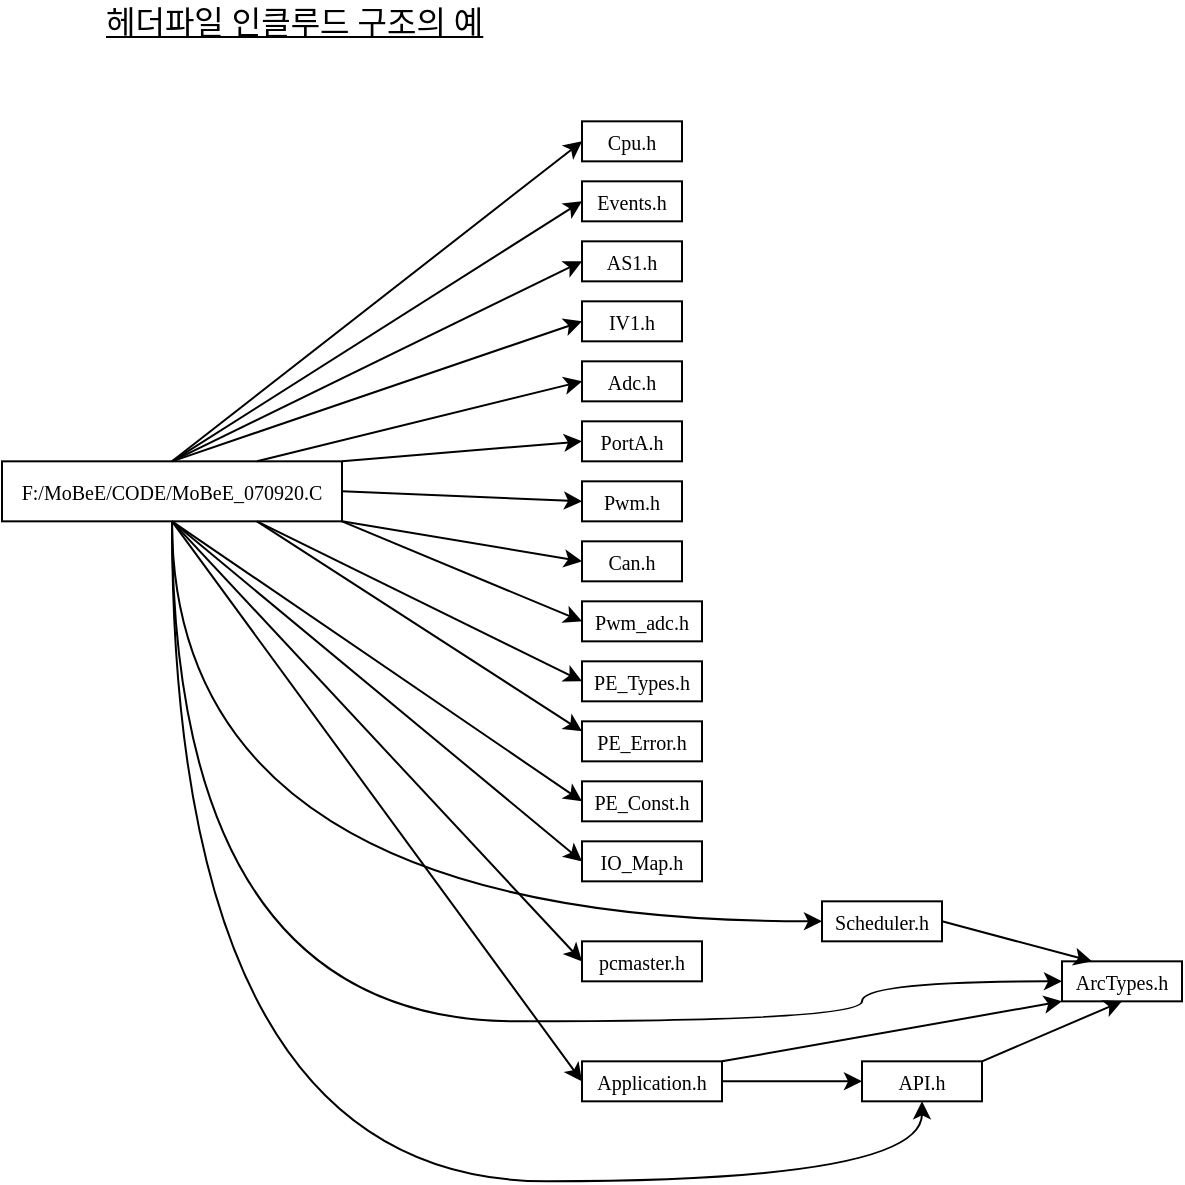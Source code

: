 <mxfile version="13.0.1" type="device" pages="3"><diagram id="Ywav3RWW6WuIOYqKPZoQ" name="MoBeE_Example"><mxGraphModel dx="1055" dy="728" grid="1" gridSize="10" guides="1" tooltips="1" connect="1" arrows="1" fold="1" page="1" pageScale="1" pageWidth="827" pageHeight="1169" math="0" shadow="0"><root><mxCell id="0"/><mxCell id="1" parent="0"/><mxCell id="eNvRLvOS6BAlhSqLJiqw-1" value="헤더파일 인클루드 구조의 예" style="text;html=1;strokeColor=none;fillColor=none;align=left;verticalAlign=middle;whiteSpace=wrap;rounded=0;fontFamily=Arial Unicode MS;fontSize=16;fontStyle=4" vertex="1" parent="1"><mxGeometry x="174" y="226.667" width="320" height="20" as="geometry"/></mxCell><mxCell id="eNvRLvOS6BAlhSqLJiqw-2" value="F:/MoBeE/CODE/MoBeE_070920.C" style="rounded=0;whiteSpace=wrap;html=1;fontFamily=Arial Unicode MS;fontSize=10;" vertex="1" parent="1"><mxGeometry x="124" y="456.667" width="170" height="30" as="geometry"/></mxCell><mxCell id="eNvRLvOS6BAlhSqLJiqw-3" value="Scheduler.h" style="rounded=0;whiteSpace=wrap;html=1;fontFamily=Arial Unicode MS;fontSize=10;" vertex="1" parent="1"><mxGeometry x="534" y="676.667" width="60" height="20" as="geometry"/></mxCell><mxCell id="eNvRLvOS6BAlhSqLJiqw-4" value="ArcTypes.h" style="rounded=0;whiteSpace=wrap;html=1;fontFamily=Arial Unicode MS;fontSize=10;" vertex="1" parent="1"><mxGeometry x="654" y="706.667" width="60" height="20" as="geometry"/></mxCell><mxCell id="eNvRLvOS6BAlhSqLJiqw-5" value="API.h" style="rounded=0;whiteSpace=wrap;html=1;fontFamily=Arial Unicode MS;fontSize=10;" vertex="1" parent="1"><mxGeometry x="554" y="756.667" width="60" height="20" as="geometry"/></mxCell><mxCell id="eNvRLvOS6BAlhSqLJiqw-6" value="" style="endArrow=classic;html=1;fontFamily=Arial Unicode MS;fontSize=10;entryX=0;entryY=0.5;entryDx=0;entryDy=0;exitX=0.5;exitY=0;exitDx=0;exitDy=0;" edge="1" parent="1" source="eNvRLvOS6BAlhSqLJiqw-2" target="eNvRLvOS6BAlhSqLJiqw-29"><mxGeometry width="50" height="50" relative="1" as="geometry"><mxPoint x="174" y="846.667" as="sourcePoint"/><mxPoint x="224" y="796.667" as="targetPoint"/></mxGeometry></mxCell><mxCell id="eNvRLvOS6BAlhSqLJiqw-7" value="" style="endArrow=classic;html=1;fontFamily=Arial Unicode MS;fontSize=10;exitX=0.5;exitY=0;exitDx=0;exitDy=0;entryX=0;entryY=0.5;entryDx=0;entryDy=0;" edge="1" parent="1" source="eNvRLvOS6BAlhSqLJiqw-2" target="eNvRLvOS6BAlhSqLJiqw-30"><mxGeometry width="50" height="50" relative="1" as="geometry"><mxPoint x="354" y="451.667" as="sourcePoint"/><mxPoint x="394" y="346.667" as="targetPoint"/></mxGeometry></mxCell><mxCell id="eNvRLvOS6BAlhSqLJiqw-8" value="" style="endArrow=classic;html=1;fontFamily=Arial Unicode MS;fontSize=10;exitX=0.5;exitY=0;exitDx=0;exitDy=0;entryX=0;entryY=0.5;entryDx=0;entryDy=0;" edge="1" parent="1" source="eNvRLvOS6BAlhSqLJiqw-2" target="eNvRLvOS6BAlhSqLJiqw-31"><mxGeometry width="50" height="50" relative="1" as="geometry"><mxPoint x="354" y="451.667" as="sourcePoint"/><mxPoint x="394" y="376.667" as="targetPoint"/></mxGeometry></mxCell><mxCell id="eNvRLvOS6BAlhSqLJiqw-9" value="" style="endArrow=classic;html=1;fontFamily=Arial Unicode MS;fontSize=10;entryX=0;entryY=0.5;entryDx=0;entryDy=0;exitX=0.5;exitY=0;exitDx=0;exitDy=0;" edge="1" parent="1" source="eNvRLvOS6BAlhSqLJiqw-2" target="eNvRLvOS6BAlhSqLJiqw-32"><mxGeometry width="50" height="50" relative="1" as="geometry"><mxPoint x="174" y="846.667" as="sourcePoint"/><mxPoint x="224" y="796.667" as="targetPoint"/></mxGeometry></mxCell><mxCell id="eNvRLvOS6BAlhSqLJiqw-10" value="" style="endArrow=classic;html=1;fontFamily=Arial Unicode MS;fontSize=10;entryX=0;entryY=0.5;entryDx=0;entryDy=0;exitX=0.75;exitY=0;exitDx=0;exitDy=0;" edge="1" parent="1" source="eNvRLvOS6BAlhSqLJiqw-2" target="eNvRLvOS6BAlhSqLJiqw-33"><mxGeometry width="50" height="50" relative="1" as="geometry"><mxPoint x="354" y="451.667" as="sourcePoint"/><mxPoint x="414" y="306.667" as="targetPoint"/></mxGeometry></mxCell><mxCell id="eNvRLvOS6BAlhSqLJiqw-11" value="" style="endArrow=classic;html=1;fontFamily=Arial Unicode MS;fontSize=10;entryX=0;entryY=0.5;entryDx=0;entryDy=0;exitX=1;exitY=0;exitDx=0;exitDy=0;" edge="1" parent="1" source="eNvRLvOS6BAlhSqLJiqw-2" target="eNvRLvOS6BAlhSqLJiqw-34"><mxGeometry width="50" height="50" relative="1" as="geometry"><mxPoint x="364" y="461.667" as="sourcePoint"/><mxPoint x="424" y="316.667" as="targetPoint"/></mxGeometry></mxCell><mxCell id="eNvRLvOS6BAlhSqLJiqw-12" value="" style="endArrow=classic;html=1;fontFamily=Arial Unicode MS;fontSize=10;entryX=0;entryY=0.5;entryDx=0;entryDy=0;exitX=1;exitY=0.5;exitDx=0;exitDy=0;" edge="1" parent="1" source="eNvRLvOS6BAlhSqLJiqw-2" target="eNvRLvOS6BAlhSqLJiqw-35"><mxGeometry width="50" height="50" relative="1" as="geometry"><mxPoint x="374" y="471.667" as="sourcePoint"/><mxPoint x="434" y="326.667" as="targetPoint"/></mxGeometry></mxCell><mxCell id="eNvRLvOS6BAlhSqLJiqw-13" value="" style="endArrow=classic;html=1;fontFamily=Arial Unicode MS;fontSize=10;entryX=0;entryY=0.5;entryDx=0;entryDy=0;exitX=1;exitY=1;exitDx=0;exitDy=0;fontStyle=1" edge="1" parent="1" source="eNvRLvOS6BAlhSqLJiqw-2" target="eNvRLvOS6BAlhSqLJiqw-36"><mxGeometry width="50" height="50" relative="1" as="geometry"><mxPoint x="384" y="481.667" as="sourcePoint"/><mxPoint x="444" y="336.667" as="targetPoint"/></mxGeometry></mxCell><mxCell id="eNvRLvOS6BAlhSqLJiqw-14" value="" style="endArrow=classic;html=1;fontFamily=Arial Unicode MS;fontSize=10;entryX=0;entryY=0.5;entryDx=0;entryDy=0;exitX=1;exitY=1;exitDx=0;exitDy=0;" edge="1" parent="1" source="eNvRLvOS6BAlhSqLJiqw-2" target="eNvRLvOS6BAlhSqLJiqw-38"><mxGeometry width="50" height="50" relative="1" as="geometry"><mxPoint x="394" y="491.667" as="sourcePoint"/><mxPoint x="454" y="346.667" as="targetPoint"/></mxGeometry></mxCell><mxCell id="eNvRLvOS6BAlhSqLJiqw-15" value="" style="endArrow=classic;html=1;fontFamily=Arial Unicode MS;fontSize=10;entryX=0;entryY=0.5;entryDx=0;entryDy=0;exitX=0.75;exitY=1;exitDx=0;exitDy=0;" edge="1" parent="1" source="eNvRLvOS6BAlhSqLJiqw-2" target="eNvRLvOS6BAlhSqLJiqw-39"><mxGeometry width="50" height="50" relative="1" as="geometry"><mxPoint x="404" y="501.667" as="sourcePoint"/><mxPoint x="464" y="356.667" as="targetPoint"/></mxGeometry></mxCell><mxCell id="eNvRLvOS6BAlhSqLJiqw-16" value="" style="endArrow=classic;html=1;fontFamily=Arial Unicode MS;fontSize=10;entryX=0;entryY=0.25;entryDx=0;entryDy=0;exitX=0.75;exitY=1;exitDx=0;exitDy=0;" edge="1" parent="1" source="eNvRLvOS6BAlhSqLJiqw-2" target="eNvRLvOS6BAlhSqLJiqw-37"><mxGeometry width="50" height="50" relative="1" as="geometry"><mxPoint x="414" y="511.667" as="sourcePoint"/><mxPoint x="474" y="366.667" as="targetPoint"/></mxGeometry></mxCell><mxCell id="eNvRLvOS6BAlhSqLJiqw-17" value="" style="endArrow=classic;html=1;fontFamily=Arial Unicode MS;fontSize=10;entryX=0;entryY=0.5;entryDx=0;entryDy=0;exitX=0.5;exitY=1;exitDx=0;exitDy=0;" edge="1" parent="1" source="eNvRLvOS6BAlhSqLJiqw-2" target="eNvRLvOS6BAlhSqLJiqw-40"><mxGeometry width="50" height="50" relative="1" as="geometry"><mxPoint x="424" y="521.667" as="sourcePoint"/><mxPoint x="484" y="376.667" as="targetPoint"/></mxGeometry></mxCell><mxCell id="eNvRLvOS6BAlhSqLJiqw-18" value="" style="endArrow=classic;html=1;fontFamily=Arial Unicode MS;fontSize=10;entryX=0;entryY=0.5;entryDx=0;entryDy=0;exitX=0.5;exitY=1;exitDx=0;exitDy=0;" edge="1" parent="1" source="eNvRLvOS6BAlhSqLJiqw-2" target="eNvRLvOS6BAlhSqLJiqw-41"><mxGeometry width="50" height="50" relative="1" as="geometry"><mxPoint x="434" y="531.667" as="sourcePoint"/><mxPoint x="494" y="386.667" as="targetPoint"/></mxGeometry></mxCell><mxCell id="eNvRLvOS6BAlhSqLJiqw-19" value="" style="endArrow=classic;html=1;fontFamily=Arial Unicode MS;fontSize=10;entryX=0;entryY=0.5;entryDx=0;entryDy=0;exitX=0.5;exitY=1;exitDx=0;exitDy=0;" edge="1" parent="1" source="eNvRLvOS6BAlhSqLJiqw-2" target="eNvRLvOS6BAlhSqLJiqw-42"><mxGeometry width="50" height="50" relative="1" as="geometry"><mxPoint x="444" y="541.667" as="sourcePoint"/><mxPoint x="504" y="396.667" as="targetPoint"/></mxGeometry></mxCell><mxCell id="eNvRLvOS6BAlhSqLJiqw-20" value="" style="endArrow=classic;html=1;fontFamily=Arial Unicode MS;fontSize=10;entryX=0;entryY=0.5;entryDx=0;entryDy=0;exitX=0.5;exitY=1;exitDx=0;exitDy=0;" edge="1" parent="1" source="eNvRLvOS6BAlhSqLJiqw-2" target="eNvRLvOS6BAlhSqLJiqw-43"><mxGeometry width="50" height="50" relative="1" as="geometry"><mxPoint x="454" y="551.667" as="sourcePoint"/><mxPoint x="514" y="406.667" as="targetPoint"/></mxGeometry></mxCell><mxCell id="eNvRLvOS6BAlhSqLJiqw-21" value="" style="endArrow=classic;html=1;fontFamily=Arial Unicode MS;fontSize=10;entryX=0;entryY=0.5;entryDx=0;entryDy=0;exitX=0.5;exitY=1;exitDx=0;exitDy=0;edgeStyle=orthogonalEdgeStyle;curved=1;" edge="1" parent="1" source="eNvRLvOS6BAlhSqLJiqw-2" target="eNvRLvOS6BAlhSqLJiqw-3"><mxGeometry width="50" height="50" relative="1" as="geometry"><mxPoint x="464" y="561.667" as="sourcePoint"/><mxPoint x="524" y="416.667" as="targetPoint"/></mxGeometry></mxCell><mxCell id="eNvRLvOS6BAlhSqLJiqw-22" value="" style="endArrow=classic;html=1;fontFamily=Arial Unicode MS;fontSize=10;entryX=0;entryY=0.5;entryDx=0;entryDy=0;exitX=1;exitY=0.5;exitDx=0;exitDy=0;" edge="1" parent="1" source="eNvRLvOS6BAlhSqLJiqw-43" target="eNvRLvOS6BAlhSqLJiqw-5"><mxGeometry width="50" height="50" relative="1" as="geometry"><mxPoint x="474" y="571.667" as="sourcePoint"/><mxPoint x="534" y="426.667" as="targetPoint"/></mxGeometry></mxCell><mxCell id="eNvRLvOS6BAlhSqLJiqw-23" value="" style="endArrow=classic;html=1;fontFamily=Arial Unicode MS;fontSize=10;entryX=0.25;entryY=0;entryDx=0;entryDy=0;exitX=1;exitY=0.5;exitDx=0;exitDy=0;" edge="1" parent="1" source="eNvRLvOS6BAlhSqLJiqw-3" target="eNvRLvOS6BAlhSqLJiqw-4"><mxGeometry width="50" height="50" relative="1" as="geometry"><mxPoint x="484" y="581.667" as="sourcePoint"/><mxPoint x="544" y="436.667" as="targetPoint"/></mxGeometry></mxCell><mxCell id="eNvRLvOS6BAlhSqLJiqw-24" value="" style="endArrow=classic;html=1;fontFamily=Arial Unicode MS;fontSize=10;exitX=0.5;exitY=1;exitDx=0;exitDy=0;edgeStyle=orthogonalEdgeStyle;curved=1;entryX=0;entryY=0.5;entryDx=0;entryDy=0;" edge="1" parent="1" source="eNvRLvOS6BAlhSqLJiqw-2" target="eNvRLvOS6BAlhSqLJiqw-4"><mxGeometry width="50" height="50" relative="1" as="geometry"><mxPoint x="494" y="591.667" as="sourcePoint"/><mxPoint x="574" y="716.667" as="targetPoint"/><Array as="points"><mxPoint x="209" y="736.667"/><mxPoint x="554" y="736.667"/><mxPoint x="554" y="716.667"/></Array></mxGeometry></mxCell><mxCell id="eNvRLvOS6BAlhSqLJiqw-25" value="" style="endArrow=classic;html=1;fontFamily=Arial Unicode MS;fontSize=10;entryX=0;entryY=1;entryDx=0;entryDy=0;exitX=1;exitY=0;exitDx=0;exitDy=0;" edge="1" parent="1" source="eNvRLvOS6BAlhSqLJiqw-43" target="eNvRLvOS6BAlhSqLJiqw-4"><mxGeometry width="50" height="50" relative="1" as="geometry"><mxPoint x="504" y="601.667" as="sourcePoint"/><mxPoint x="564" y="456.667" as="targetPoint"/></mxGeometry></mxCell><mxCell id="eNvRLvOS6BAlhSqLJiqw-26" value="" style="endArrow=classic;html=1;fontFamily=Arial Unicode MS;fontSize=10;entryX=0.5;entryY=1;entryDx=0;entryDy=0;exitX=1;exitY=0;exitDx=0;exitDy=0;" edge="1" parent="1" source="eNvRLvOS6BAlhSqLJiqw-5" target="eNvRLvOS6BAlhSqLJiqw-4"><mxGeometry width="50" height="50" relative="1" as="geometry"><mxPoint x="514" y="611.667" as="sourcePoint"/><mxPoint x="574" y="466.667" as="targetPoint"/></mxGeometry></mxCell><mxCell id="eNvRLvOS6BAlhSqLJiqw-27" value="" style="endArrow=classic;html=1;fontFamily=Arial Unicode MS;fontSize=10;exitX=0.5;exitY=1;exitDx=0;exitDy=0;edgeStyle=orthogonalEdgeStyle;curved=1;entryX=0.5;entryY=1;entryDx=0;entryDy=0;" edge="1" parent="1" source="eNvRLvOS6BAlhSqLJiqw-2" target="eNvRLvOS6BAlhSqLJiqw-5"><mxGeometry width="50" height="50" relative="1" as="geometry"><mxPoint x="524" y="621.667" as="sourcePoint"/><mxPoint x="554" y="776.667" as="targetPoint"/><Array as="points"><mxPoint x="209" y="816.667"/><mxPoint x="584" y="816.667"/></Array></mxGeometry></mxCell><mxCell id="eNvRLvOS6BAlhSqLJiqw-28" value="" style="group" vertex="1" connectable="0" parent="1"><mxGeometry x="414.0" y="286.667" width="70.0" height="490" as="geometry"/></mxCell><mxCell id="eNvRLvOS6BAlhSqLJiqw-29" value="Cpu.h" style="rounded=0;whiteSpace=wrap;html=1;fontFamily=Arial Unicode MS;fontSize=10;" vertex="1" parent="eNvRLvOS6BAlhSqLJiqw-28"><mxGeometry x="5.684e-14" width="50" height="20" as="geometry"/></mxCell><mxCell id="eNvRLvOS6BAlhSqLJiqw-30" value="Events.h" style="rounded=0;whiteSpace=wrap;html=1;fontFamily=Arial Unicode MS;fontSize=10;" vertex="1" parent="eNvRLvOS6BAlhSqLJiqw-28"><mxGeometry x="5.684e-14" y="30" width="50" height="20" as="geometry"/></mxCell><mxCell id="eNvRLvOS6BAlhSqLJiqw-31" value="AS1.h" style="rounded=0;whiteSpace=wrap;html=1;fontFamily=Arial Unicode MS;fontSize=10;" vertex="1" parent="eNvRLvOS6BAlhSqLJiqw-28"><mxGeometry x="5.684e-14" y="60" width="50" height="20" as="geometry"/></mxCell><mxCell id="eNvRLvOS6BAlhSqLJiqw-32" value="IV1.h" style="rounded=0;whiteSpace=wrap;html=1;fontFamily=Arial Unicode MS;fontSize=10;" vertex="1" parent="eNvRLvOS6BAlhSqLJiqw-28"><mxGeometry x="5.684e-14" y="90" width="50" height="20" as="geometry"/></mxCell><mxCell id="eNvRLvOS6BAlhSqLJiqw-33" value="Adc.h" style="rounded=0;whiteSpace=wrap;html=1;fontFamily=Arial Unicode MS;fontSize=10;" vertex="1" parent="eNvRLvOS6BAlhSqLJiqw-28"><mxGeometry x="5.684e-14" y="120" width="50" height="20" as="geometry"/></mxCell><mxCell id="eNvRLvOS6BAlhSqLJiqw-34" value="PortA.h" style="rounded=0;whiteSpace=wrap;html=1;fontFamily=Arial Unicode MS;fontSize=10;" vertex="1" parent="eNvRLvOS6BAlhSqLJiqw-28"><mxGeometry x="5.684e-14" y="150" width="50" height="20" as="geometry"/></mxCell><mxCell id="eNvRLvOS6BAlhSqLJiqw-35" value="Pwm.h" style="rounded=0;whiteSpace=wrap;html=1;fontFamily=Arial Unicode MS;fontSize=10;" vertex="1" parent="eNvRLvOS6BAlhSqLJiqw-28"><mxGeometry x="5.684e-14" y="180" width="50" height="20" as="geometry"/></mxCell><mxCell id="eNvRLvOS6BAlhSqLJiqw-36" value="Can.h" style="rounded=0;whiteSpace=wrap;html=1;fontFamily=Arial Unicode MS;fontSize=10;" vertex="1" parent="eNvRLvOS6BAlhSqLJiqw-28"><mxGeometry y="210" width="50" height="20" as="geometry"/></mxCell><mxCell id="eNvRLvOS6BAlhSqLJiqw-37" value="PE_Error.h" style="rounded=0;whiteSpace=wrap;html=1;fontFamily=Arial Unicode MS;fontSize=10;" vertex="1" parent="eNvRLvOS6BAlhSqLJiqw-28"><mxGeometry x="5.684e-14" y="300" width="60" height="20" as="geometry"/></mxCell><mxCell id="eNvRLvOS6BAlhSqLJiqw-38" value="Pwm_adc.h" style="rounded=0;whiteSpace=wrap;html=1;fontFamily=Arial Unicode MS;fontSize=10;" vertex="1" parent="eNvRLvOS6BAlhSqLJiqw-28"><mxGeometry x="5.684e-14" y="240" width="60" height="20" as="geometry"/></mxCell><mxCell id="eNvRLvOS6BAlhSqLJiqw-39" value="PE_Types.h" style="rounded=0;whiteSpace=wrap;html=1;fontFamily=Arial Unicode MS;fontSize=10;" vertex="1" parent="eNvRLvOS6BAlhSqLJiqw-28"><mxGeometry x="5.684e-14" y="270" width="60" height="20" as="geometry"/></mxCell><mxCell id="eNvRLvOS6BAlhSqLJiqw-40" value="PE_Const.h" style="rounded=0;whiteSpace=wrap;html=1;fontFamily=Arial Unicode MS;fontSize=10;" vertex="1" parent="eNvRLvOS6BAlhSqLJiqw-28"><mxGeometry x="5.684e-14" y="330" width="60" height="20" as="geometry"/></mxCell><mxCell id="eNvRLvOS6BAlhSqLJiqw-41" value="IO_Map.h" style="rounded=0;whiteSpace=wrap;html=1;fontFamily=Arial Unicode MS;fontSize=10;" vertex="1" parent="eNvRLvOS6BAlhSqLJiqw-28"><mxGeometry x="5.684e-14" y="360" width="60" height="20" as="geometry"/></mxCell><mxCell id="eNvRLvOS6BAlhSqLJiqw-42" value="pcmaster.h" style="rounded=0;whiteSpace=wrap;html=1;fontFamily=Arial Unicode MS;fontSize=10;" vertex="1" parent="eNvRLvOS6BAlhSqLJiqw-28"><mxGeometry x="5.684e-14" y="410" width="60" height="20" as="geometry"/></mxCell><mxCell id="eNvRLvOS6BAlhSqLJiqw-43" value="Application.h" style="rounded=0;whiteSpace=wrap;html=1;fontFamily=Arial Unicode MS;fontSize=10;" vertex="1" parent="eNvRLvOS6BAlhSqLJiqw-28"><mxGeometry x="5.684e-14" y="470" width="70" height="20" as="geometry"/></mxCell></root></mxGraphModel></diagram><diagram name="DesirableInclude" id="QLO7XnOoH1elXZvI-Pj9"><mxGraphModel dx="1055" dy="728" grid="1" gridSize="10" guides="1" tooltips="1" connect="1" arrows="1" fold="1" page="1" pageScale="1" pageWidth="827" pageHeight="1169" math="0" shadow="0"><root><mxCell id="HAHCEezerZxiD-ijmulM-0"/><mxCell id="HAHCEezerZxiD-ijmulM-1" parent="HAHCEezerZxiD-ijmulM-0"/><mxCell id="AyPA235zcJ4t4X-WjhPg-0" value="바람직한 인클루드 구조" style="text;html=1;strokeColor=none;fillColor=none;align=left;verticalAlign=middle;whiteSpace=wrap;rounded=0;fontFamily=Arial Unicode MS;fontSize=16;fontStyle=4" parent="HAHCEezerZxiD-ijmulM-1" vertex="1"><mxGeometry x="30" y="20" width="320" height="20" as="geometry"/></mxCell><mxCell id="qB8MBIbk8eGYmp3WJIpr-2" value="" style="edgeStyle=orthogonalEdgeStyle;curved=1;rounded=0;orthogonalLoop=1;jettySize=auto;html=1;fontFamily=Courier New;fontSize=12;" parent="HAHCEezerZxiD-ijmulM-1" source="qB8MBIbk8eGYmp3WJIpr-0" target="qB8MBIbk8eGYmp3WJIpr-1" edge="1"><mxGeometry relative="1" as="geometry"/></mxCell><mxCell id="qB8MBIbk8eGYmp3WJIpr-9" style="edgeStyle=orthogonalEdgeStyle;curved=1;rounded=0;orthogonalLoop=1;jettySize=auto;html=1;entryX=0;entryY=0.5;entryDx=0;entryDy=0;fontFamily=Courier New;fontSize=12;dashed=1;exitX=0.5;exitY=1;exitDx=0;exitDy=0;" parent="HAHCEezerZxiD-ijmulM-1" source="qB8MBIbk8eGYmp3WJIpr-0" target="qB8MBIbk8eGYmp3WJIpr-7" edge="1"><mxGeometry relative="1" as="geometry"/></mxCell><mxCell id="qB8MBIbk8eGYmp3WJIpr-10" style="edgeStyle=orthogonalEdgeStyle;curved=1;rounded=0;orthogonalLoop=1;jettySize=auto;html=1;entryX=0;entryY=0.5;entryDx=0;entryDy=0;fontFamily=Courier New;fontSize=12;dashed=1;exitX=0.5;exitY=1;exitDx=0;exitDy=0;" parent="HAHCEezerZxiD-ijmulM-1" source="qB8MBIbk8eGYmp3WJIpr-0" target="qB8MBIbk8eGYmp3WJIpr-8" edge="1"><mxGeometry relative="1" as="geometry"/></mxCell><mxCell id="qB8MBIbk8eGYmp3WJIpr-0" value="Module.C" style="rounded=0;whiteSpace=wrap;html=1;fontFamily=Courier New;fontSize=12;" parent="HAHCEezerZxiD-ijmulM-1" vertex="1"><mxGeometry x="80" y="140" width="90" height="40" as="geometry"/></mxCell><mxCell id="qB8MBIbk8eGYmp3WJIpr-11" style="rounded=0;orthogonalLoop=1;jettySize=auto;html=1;entryX=0;entryY=0.5;entryDx=0;entryDy=0;fontFamily=Courier New;fontSize=12;exitX=1;exitY=0.5;exitDx=0;exitDy=0;" parent="HAHCEezerZxiD-ijmulM-1" source="qB8MBIbk8eGYmp3WJIpr-1" target="qB8MBIbk8eGYmp3WJIpr-3" edge="1"><mxGeometry relative="1" as="geometry"/></mxCell><mxCell id="qB8MBIbk8eGYmp3WJIpr-12" style="rounded=0;orthogonalLoop=1;jettySize=auto;html=1;entryX=0;entryY=0.5;entryDx=0;entryDy=0;fontFamily=Courier New;fontSize=12;exitX=1;exitY=0.5;exitDx=0;exitDy=0;" parent="HAHCEezerZxiD-ijmulM-1" source="qB8MBIbk8eGYmp3WJIpr-1" target="qB8MBIbk8eGYmp3WJIpr-4" edge="1"><mxGeometry relative="1" as="geometry"/></mxCell><mxCell id="qB8MBIbk8eGYmp3WJIpr-13" style="rounded=0;orthogonalLoop=1;jettySize=auto;html=1;entryX=0;entryY=0.5;entryDx=0;entryDy=0;fontFamily=Courier New;fontSize=12;exitX=1;exitY=0.5;exitDx=0;exitDy=0;" parent="HAHCEezerZxiD-ijmulM-1" source="qB8MBIbk8eGYmp3WJIpr-1" target="qB8MBIbk8eGYmp3WJIpr-5" edge="1"><mxGeometry relative="1" as="geometry"/></mxCell><mxCell id="qB8MBIbk8eGYmp3WJIpr-14" style="rounded=0;orthogonalLoop=1;jettySize=auto;html=1;entryX=0;entryY=0.5;entryDx=0;entryDy=0;fontFamily=Courier New;fontSize=12;exitX=1;exitY=0.5;exitDx=0;exitDy=0;" parent="HAHCEezerZxiD-ijmulM-1" source="qB8MBIbk8eGYmp3WJIpr-1" target="qB8MBIbk8eGYmp3WJIpr-6" edge="1"><mxGeometry relative="1" as="geometry"/></mxCell><mxCell id="qB8MBIbk8eGYmp3WJIpr-1" value="Module.H" style="rounded=0;whiteSpace=wrap;html=1;fontFamily=Courier New;fontSize=12;" parent="HAHCEezerZxiD-ijmulM-1" vertex="1"><mxGeometry x="210" y="140" width="90" height="40" as="geometry"/></mxCell><mxCell id="qB8MBIbk8eGYmp3WJIpr-3" value="Common1.H" style="rounded=0;whiteSpace=wrap;html=1;fontFamily=Courier New;fontSize=12;" parent="HAHCEezerZxiD-ijmulM-1" vertex="1"><mxGeometry x="380" y="70" width="90" height="40" as="geometry"/></mxCell><mxCell id="qB8MBIbk8eGYmp3WJIpr-4" value="Common2.H" style="rounded=0;whiteSpace=wrap;html=1;fontFamily=Courier New;fontSize=12;" parent="HAHCEezerZxiD-ijmulM-1" vertex="1"><mxGeometry x="380" y="120" width="90" height="40" as="geometry"/></mxCell><mxCell id="qB8MBIbk8eGYmp3WJIpr-5" value="Project1.H" style="rounded=0;whiteSpace=wrap;html=1;fontFamily=Courier New;fontSize=12;" parent="HAHCEezerZxiD-ijmulM-1" vertex="1"><mxGeometry x="380" y="170" width="90" height="40" as="geometry"/></mxCell><mxCell id="qB8MBIbk8eGYmp3WJIpr-6" value="Project2.H" style="rounded=0;whiteSpace=wrap;html=1;fontFamily=Courier New;fontSize=12;" parent="HAHCEezerZxiD-ijmulM-1" vertex="1"><mxGeometry x="380" y="220" width="90" height="40" as="geometry"/></mxCell><mxCell id="qB8MBIbk8eGYmp3WJIpr-7" value="Other&lt;br style=&quot;font-size: 12px;&quot;&gt;Module1.H" style="rounded=0;whiteSpace=wrap;html=1;fontFamily=Courier New;fontSize=12;" parent="HAHCEezerZxiD-ijmulM-1" vertex="1"><mxGeometry x="210" y="220" width="90" height="40" as="geometry"/></mxCell><mxCell id="qB8MBIbk8eGYmp3WJIpr-8" value="Other&lt;br style=&quot;font-size: 12px;&quot;&gt;Module2.H" style="rounded=0;whiteSpace=wrap;html=1;fontFamily=Courier New;fontSize=12;" parent="HAHCEezerZxiD-ijmulM-1" vertex="1"><mxGeometry x="210" y="290" width="90" height="40" as="geometry"/></mxCell></root></mxGraphModel></diagram><diagram id="KVT9N4uH3mYi9ZvFiV_Y" name="MinGW"><mxGraphModel dx="840" dy="728" grid="1" gridSize="10" guides="1" tooltips="1" connect="1" arrows="1" fold="1" page="1" pageScale="1" pageWidth="827" pageHeight="1169" math="0" shadow="0"><root><mxCell id="OVSBYjHXmcLshje2Aq3j-0"/><mxCell id="OVSBYjHXmcLshje2Aq3j-1" parent="OVSBYjHXmcLshje2Aq3j-0"/><mxCell id="A6WNd-KYh-7csdiKyr3r-10" style="edgeStyle=orthogonalEdgeStyle;rounded=0;orthogonalLoop=1;jettySize=auto;html=1;exitX=0.5;exitY=1;exitDx=0;exitDy=0;fontFamily=Courier New;fontSize=12;" edge="1" parent="OVSBYjHXmcLshje2Aq3j-1" source="A6WNd-KYh-7csdiKyr3r-0" target="A6WNd-KYh-7csdiKyr3r-1"><mxGeometry relative="1" as="geometry"/></mxCell><mxCell id="A6WNd-KYh-7csdiKyr3r-11" style="edgeStyle=orthogonalEdgeStyle;rounded=0;orthogonalLoop=1;jettySize=auto;html=1;exitX=0.75;exitY=1;exitDx=0;exitDy=0;fontFamily=Courier New;fontSize=12;" edge="1" parent="OVSBYjHXmcLshje2Aq3j-1" source="A6WNd-KYh-7csdiKyr3r-0" target="A6WNd-KYh-7csdiKyr3r-3"><mxGeometry relative="1" as="geometry"/></mxCell><mxCell id="A6WNd-KYh-7csdiKyr3r-12" style="edgeStyle=orthogonalEdgeStyle;rounded=0;orthogonalLoop=1;jettySize=auto;html=1;exitX=1;exitY=0.75;exitDx=0;exitDy=0;entryX=0.5;entryY=0;entryDx=0;entryDy=0;fontFamily=Courier New;fontSize=12;" edge="1" parent="OVSBYjHXmcLshje2Aq3j-1" source="A6WNd-KYh-7csdiKyr3r-0" target="A6WNd-KYh-7csdiKyr3r-2"><mxGeometry relative="1" as="geometry"/></mxCell><mxCell id="A6WNd-KYh-7csdiKyr3r-13" style="edgeStyle=orthogonalEdgeStyle;rounded=0;orthogonalLoop=1;jettySize=auto;html=1;exitX=1;exitY=0.25;exitDx=0;exitDy=0;entryX=0.5;entryY=0;entryDx=0;entryDy=0;fontFamily=Courier New;fontSize=12;" edge="1" parent="OVSBYjHXmcLshje2Aq3j-1" source="A6WNd-KYh-7csdiKyr3r-0" target="A6WNd-KYh-7csdiKyr3r-4"><mxGeometry relative="1" as="geometry"/></mxCell><mxCell id="A6WNd-KYh-7csdiKyr3r-0" value="PlatformMinGW32.H" style="rounded=0;whiteSpace=wrap;html=1;fontFamily=Courier New;fontSize=12;" vertex="1" parent="OVSBYjHXmcLshje2Aq3j-1"><mxGeometry x="120" y="120" width="140" height="40" as="geometry"/></mxCell><mxCell id="A6WNd-KYh-7csdiKyr3r-1" value="stdint.H" style="rounded=0;whiteSpace=wrap;html=1;fontFamily=Courier New;fontSize=12;" vertex="1" parent="OVSBYjHXmcLshje2Aq3j-1"><mxGeometry x="120" y="200" width="140" height="40" as="geometry"/></mxCell><mxCell id="A6WNd-KYh-7csdiKyr3r-2" value="math.H" style="rounded=0;whiteSpace=wrap;html=1;fontFamily=Courier New;fontSize=12;" vertex="1" parent="OVSBYjHXmcLshje2Aq3j-1"><mxGeometry x="440" y="200" width="140" height="40" as="geometry"/></mxCell><mxCell id="A6WNd-KYh-7csdiKyr3r-3" value="float.H" style="rounded=0;whiteSpace=wrap;html=1;fontFamily=Courier New;fontSize=12;" vertex="1" parent="OVSBYjHXmcLshje2Aq3j-1"><mxGeometry x="280" y="200" width="140" height="40" as="geometry"/></mxCell><mxCell id="A6WNd-KYh-7csdiKyr3r-4" value="stdbool.H" style="rounded=0;whiteSpace=wrap;html=1;fontFamily=Courier New;fontSize=12;" vertex="1" parent="OVSBYjHXmcLshje2Aq3j-1"><mxGeometry x="600" y="200" width="140" height="40" as="geometry"/></mxCell><mxCell id="A6WNd-KYh-7csdiKyr3r-5" value="&lt;font face=&quot;Courier New&quot;&gt;int8_t&lt;br&gt;uint8_t&lt;br&gt;int16_t&lt;br&gt;uint16_t&lt;br&gt;int32_t&lt;br&gt;uint32_t&lt;br&gt;int64_t&lt;br&gt;uint64_t&lt;br&gt;&lt;br&gt;int_least&lt;i&gt;XX&lt;/i&gt;_t&lt;br&gt;&lt;/font&gt;&lt;span style=&quot;font-family: &amp;#34;courier new&amp;#34;&quot;&gt;uint_least&lt;i&gt;XX&lt;/i&gt;_t&lt;br&gt;&lt;/span&gt;&lt;br&gt;&lt;font face=&quot;Courier New&quot;&gt;int_fast&lt;i&gt;XX&lt;/i&gt;_t&lt;br&gt;&lt;/font&gt;&lt;span style=&quot;font-family: &amp;#34;courier new&amp;#34;&quot;&gt;uint_fast&lt;i&gt;XX&lt;/i&gt;_t&lt;br&gt;&lt;br&gt;INT&lt;i&gt;XX&lt;/i&gt;_MIN&lt;br&gt;INT&lt;i&gt;XX&lt;/i&gt;_MAX&lt;br&gt;UINT&lt;i&gt;XX&lt;/i&gt;_MAX&lt;br&gt;&lt;/span&gt;" style="text;html=1;strokeColor=none;fillColor=none;align=left;verticalAlign=middle;whiteSpace=wrap;rounded=0;fontSize=12;" vertex="1" parent="OVSBYjHXmcLshje2Aq3j-1"><mxGeometry x="130" y="250" width="130" height="280" as="geometry"/></mxCell><mxCell id="A6WNd-KYh-7csdiKyr3r-6" value="&lt;div&gt;&lt;span style=&quot;font-family: &amp;#34;courier new&amp;#34;&quot;&gt;float_t;&lt;/span&gt;&lt;br&gt;&lt;/div&gt;&lt;div&gt;&lt;font face=&quot;courier new&quot;&gt;double_t;&lt;/font&gt;&lt;/div&gt;&lt;div&gt;&lt;font face=&quot;courier new&quot;&gt;&lt;br&gt;&lt;/font&gt;&lt;/div&gt;&lt;div&gt;&lt;br&gt;&lt;/div&gt;" style="text;html=1;strokeColor=none;fillColor=none;align=left;verticalAlign=middle;whiteSpace=wrap;rounded=0;fontSize=12;" vertex="1" parent="OVSBYjHXmcLshje2Aq3j-1"><mxGeometry x="450" y="250" width="130" height="80" as="geometry"/></mxCell><mxCell id="A6WNd-KYh-7csdiKyr3r-7" value="&lt;div&gt;&lt;font face=&quot;courier new&quot;&gt;FLT_MAX&lt;span&gt;&#9;&lt;/span&gt;&lt;/font&gt;&lt;/div&gt;&lt;div&gt;&lt;font face=&quot;courier new&quot;&gt;DBL_MAX&lt;span&gt;&#9;&lt;/span&gt;&lt;/font&gt;&lt;/div&gt;&lt;div&gt;&lt;font face=&quot;courier new&quot;&gt;LDBL_MAX&lt;/font&gt;&lt;/div&gt;&lt;div&gt;&lt;font face=&quot;courier new&quot;&gt;&lt;br&gt;&lt;/font&gt;&lt;/div&gt;&lt;div&gt;&lt;font face=&quot;courier new&quot;&gt;&lt;div&gt;FLT_MIN&lt;/div&gt;&lt;div&gt;DBL_MIN&lt;/div&gt;&lt;div&gt;LDBL_MIN&lt;/div&gt;&lt;div&gt;&lt;br&gt;&lt;/div&gt;&lt;div&gt;&lt;div&gt;FLT_EPSILON&lt;/div&gt;&lt;div&gt;DBL_EPSILON&lt;/div&gt;&lt;div&gt;LDBL_EPSILON&lt;/div&gt;&lt;/div&gt;&lt;div&gt;&lt;br&gt;&lt;/div&gt;&lt;/font&gt;&lt;/div&gt;" style="text;html=1;strokeColor=none;fillColor=none;align=left;verticalAlign=middle;whiteSpace=wrap;rounded=0;fontSize=12;" vertex="1" parent="OVSBYjHXmcLshje2Aq3j-1"><mxGeometry x="289" y="250" width="131" height="190" as="geometry"/></mxCell><mxCell id="A6WNd-KYh-7csdiKyr3r-9" value="&lt;div&gt;&lt;div&gt;#define bool&lt;span&gt;&#9;&lt;/span&gt;_Bool&lt;/div&gt;&lt;div&gt;#define true&lt;span&gt;&#9;&lt;/span&gt;1&lt;/div&gt;&lt;div&gt;#define false&lt;span&gt;&#9;&lt;/span&gt;0&lt;/div&gt;&lt;/div&gt;" style="text;html=1;strokeColor=none;fillColor=none;align=left;verticalAlign=middle;whiteSpace=wrap;rounded=0;fontSize=12;fontFamily=Courier New;" vertex="1" parent="OVSBYjHXmcLshje2Aq3j-1"><mxGeometry x="609" y="240" width="131" height="90" as="geometry"/></mxCell></root></mxGraphModel></diagram></mxfile>